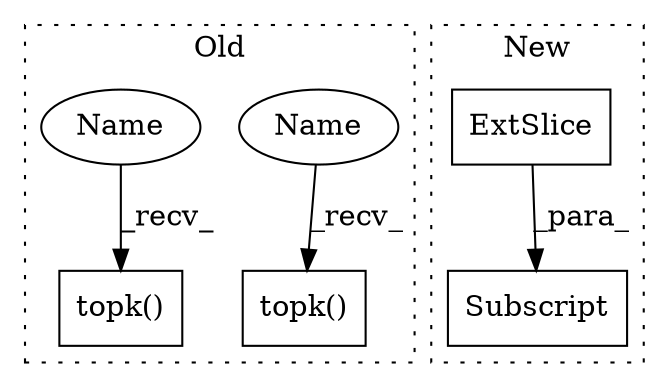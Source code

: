 digraph G {
subgraph cluster0 {
1 [label="topk()" a="75" s="10039,10141" l="90,54" shape="box"];
4 [label="topk()" a="75" s="9833,9879" l="11,8" shape="box"];
5 [label="Name" a="87" s="9833" l="5" shape="ellipse"];
6 [label="Name" a="87" s="10039" l="5" shape="ellipse"];
label = "Old";
style="dotted";
}
subgraph cluster1 {
2 [label="ExtSlice" a="85" s="9996" l="11" shape="box"];
3 [label="Subscript" a="63" s="9996,0" l="30,0" shape="box"];
label = "New";
style="dotted";
}
2 -> 3 [label="_para_"];
5 -> 4 [label="_recv_"];
6 -> 1 [label="_recv_"];
}